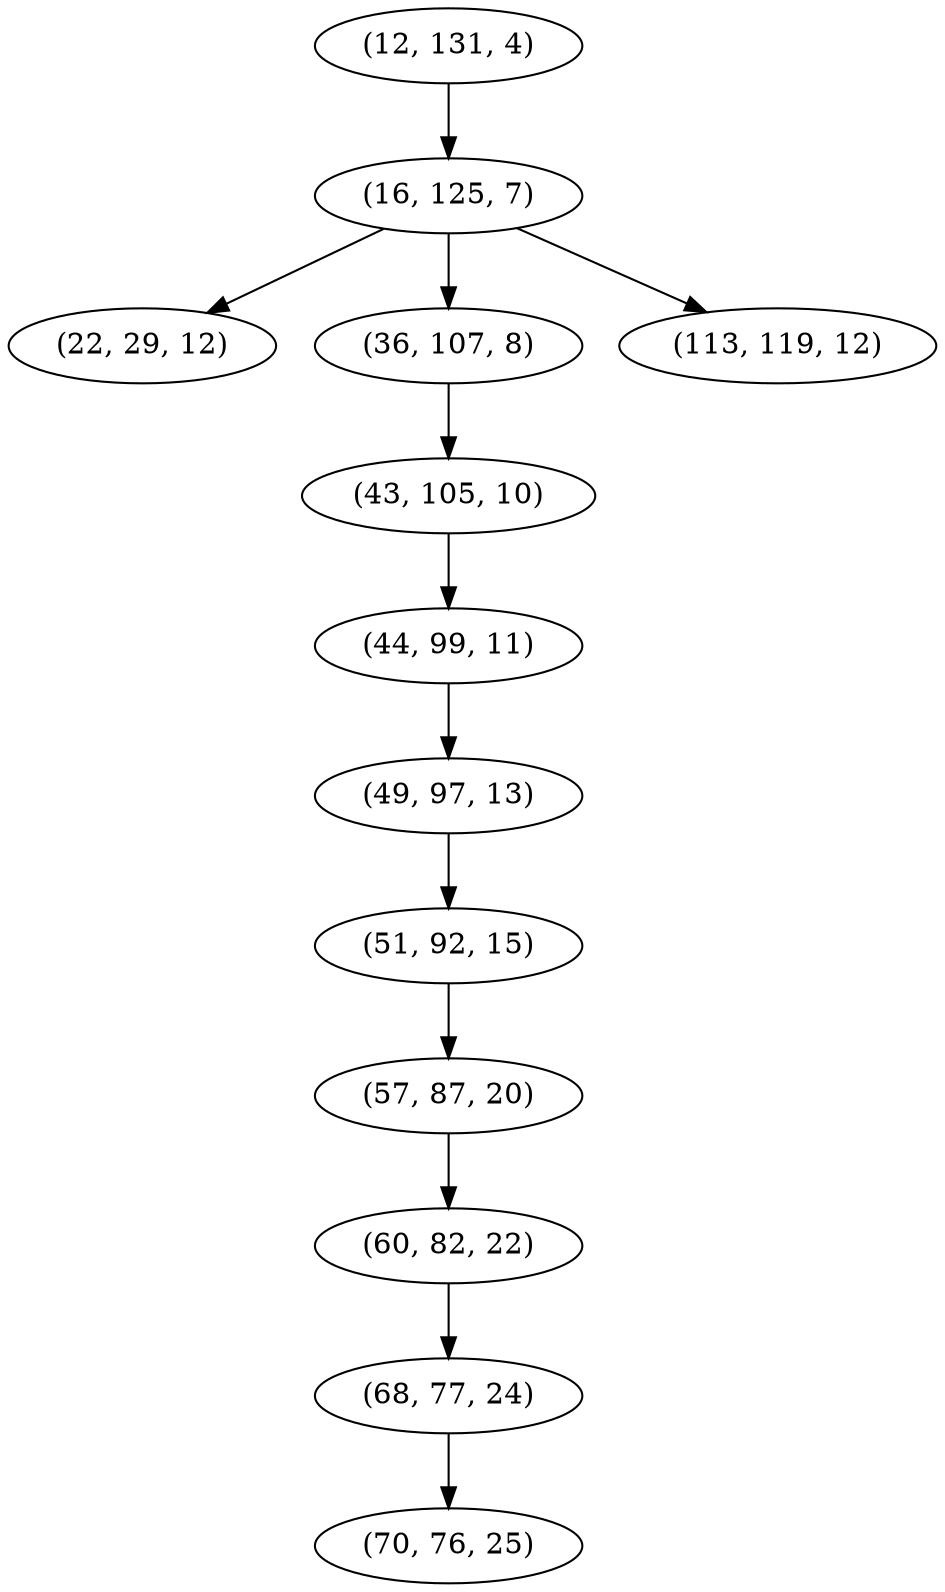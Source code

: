digraph tree {
    "(12, 131, 4)";
    "(16, 125, 7)";
    "(22, 29, 12)";
    "(36, 107, 8)";
    "(43, 105, 10)";
    "(44, 99, 11)";
    "(49, 97, 13)";
    "(51, 92, 15)";
    "(57, 87, 20)";
    "(60, 82, 22)";
    "(68, 77, 24)";
    "(70, 76, 25)";
    "(113, 119, 12)";
    "(12, 131, 4)" -> "(16, 125, 7)";
    "(16, 125, 7)" -> "(22, 29, 12)";
    "(16, 125, 7)" -> "(36, 107, 8)";
    "(16, 125, 7)" -> "(113, 119, 12)";
    "(36, 107, 8)" -> "(43, 105, 10)";
    "(43, 105, 10)" -> "(44, 99, 11)";
    "(44, 99, 11)" -> "(49, 97, 13)";
    "(49, 97, 13)" -> "(51, 92, 15)";
    "(51, 92, 15)" -> "(57, 87, 20)";
    "(57, 87, 20)" -> "(60, 82, 22)";
    "(60, 82, 22)" -> "(68, 77, 24)";
    "(68, 77, 24)" -> "(70, 76, 25)";
}
